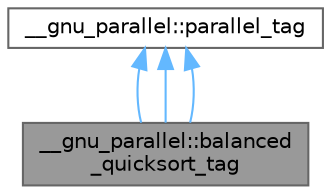 digraph "__gnu_parallel::balanced_quicksort_tag"
{
 // LATEX_PDF_SIZE
  bgcolor="transparent";
  edge [fontname=Helvetica,fontsize=10,labelfontname=Helvetica,labelfontsize=10];
  node [fontname=Helvetica,fontsize=10,shape=box,height=0.2,width=0.4];
  Node1 [id="Node000001",label="__gnu_parallel::balanced\l_quicksort_tag",height=0.2,width=0.4,color="gray40", fillcolor="grey60", style="filled", fontcolor="black",tooltip="Forces parallel sorting using balanced quicksort at compile time."];
  Node2 -> Node1 [id="edge4_Node000001_Node000002",dir="back",color="steelblue1",style="solid",tooltip=" "];
  Node2 [id="Node000002",label="__gnu_parallel::parallel_tag",height=0.2,width=0.4,color="gray40", fillcolor="white", style="filled",URL="$struct____gnu__parallel_1_1parallel__tag.html",tooltip="Recommends parallel execution at compile time, optionally using a user-specified number of threads."];
  Node2 -> Node1 [id="edge5_Node000001_Node000002",dir="back",color="steelblue1",style="solid",tooltip=" "];
  Node2 -> Node1 [id="edge6_Node000001_Node000002",dir="back",color="steelblue1",style="solid",tooltip=" "];
}
